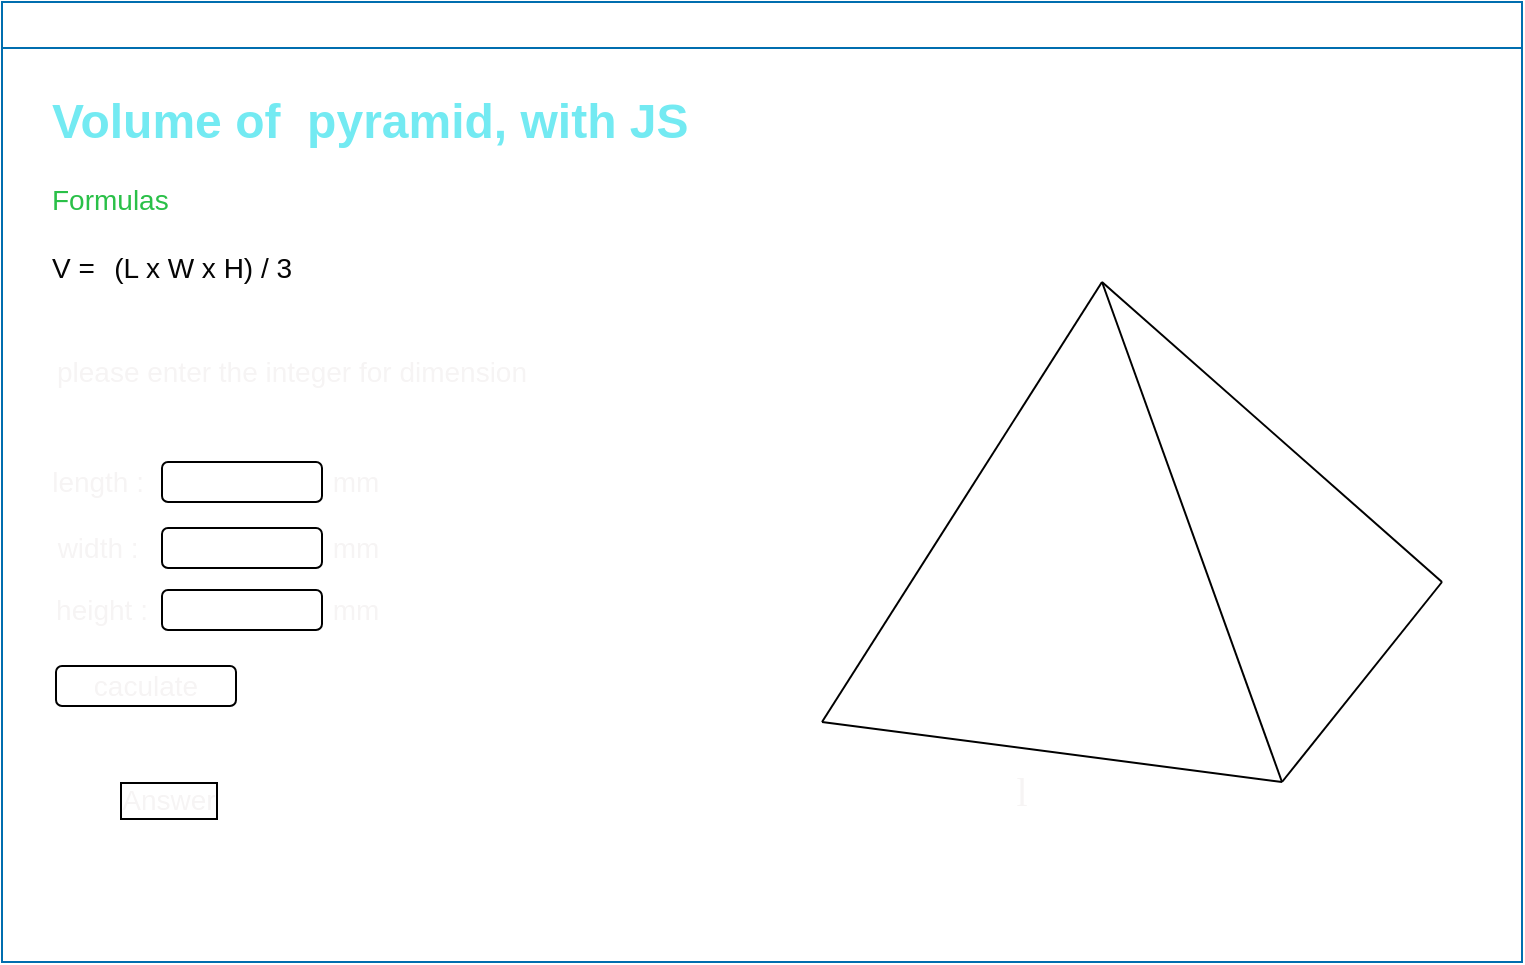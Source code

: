 <mxfile>
    <diagram id="HIP3nbAZw_EuaXWnEj3U" name="Page-1">
        <mxGraphModel dx="696" dy="583" grid="1" gridSize="10" guides="1" tooltips="1" connect="1" arrows="1" fold="1" page="1" pageScale="1" pageWidth="850" pageHeight="1100" math="0" shadow="0">
            <root>
                <mxCell id="0"/>
                <mxCell id="1" parent="0"/>
                <mxCell id="7" value="http://ics2o.mths.ca" style="swimlane;whiteSpace=wrap;html=1;fillColor=none;fontColor=#ffffff;strokeColor=#006EAF;" parent="1" vertex="1">
                    <mxGeometry x="50" y="70" width="760" height="480" as="geometry">
                        <mxRectangle x="40" y="40" width="150" height="30" as="alternateBounds"/>
                    </mxGeometry>
                </mxCell>
                <mxCell id="11" value="&lt;h1&gt;&lt;font color=&quot;#73eaf2&quot;&gt;Volume of&amp;nbsp; pyramid, with JS&lt;/font&gt;&lt;/h1&gt;&lt;div style=&quot;font-size: 14px;&quot;&gt;&lt;font style=&quot;font-size: 14px;&quot; color=&quot;#2ac048&quot;&gt;Formulas&lt;/font&gt;&lt;/div&gt;&lt;div style=&quot;font-size: 14px;&quot;&gt;&lt;font style=&quot;font-size: 14px;&quot; color=&quot;#2ac048&quot;&gt;&lt;br&gt;&lt;/font&gt;&lt;/div&gt;&lt;div style=&quot;font-size: 14px;&quot;&gt;&lt;font style=&quot;font-size: 14px;&quot;&gt;&lt;font color=&quot;#050505&quot;&gt;V =&amp;nbsp;&lt;span style=&quot;white-space: pre;&quot;&gt;&#9;&lt;/span&gt;(L x W x H) / 3&lt;/font&gt;&lt;/font&gt;&lt;/div&gt;&lt;div style=&quot;font-size: 14px;&quot;&gt;&lt;font style=&quot;font-size: 14px;&quot; color=&quot;#2ac048&quot;&gt;&lt;span style=&quot;white-space: pre;&quot;&gt;&lt;font style=&quot;font-size: 14px;&quot;&gt;&#9;&lt;/font&gt;&lt;/span&gt;&lt;br&gt;&lt;/font&gt;&lt;/div&gt;" style="text;html=1;strokeColor=none;fillColor=none;spacing=5;spacingTop=-20;whiteSpace=wrap;overflow=hidden;rounded=0;" vertex="1" parent="7">
                    <mxGeometry x="20" y="40" width="390" height="120" as="geometry"/>
                </mxCell>
                <mxCell id="13" value="&lt;font style=&quot;&quot; color=&quot;#f6f4f4&quot;&gt;please enter the integer for dimension&lt;/font&gt;" style="text;html=1;strokeColor=none;fillColor=none;align=center;verticalAlign=middle;whiteSpace=wrap;rounded=0;labelBackgroundColor=none;fontSize=14;fontColor=#050505;" vertex="1" parent="7">
                    <mxGeometry x="20" y="170" width="250" height="30" as="geometry"/>
                </mxCell>
                <mxCell id="15" value="" style="rounded=1;whiteSpace=wrap;html=1;labelBackgroundColor=#000000;fontSize=14;fontColor=#f6f4f4;fillColor=none;" vertex="1" parent="7">
                    <mxGeometry x="80" y="230" width="80" height="20" as="geometry"/>
                </mxCell>
                <mxCell id="19" value="length :&amp;nbsp;" style="text;html=1;strokeColor=none;fillColor=none;align=center;verticalAlign=middle;whiteSpace=wrap;rounded=0;labelBackgroundColor=none;fontSize=14;fontColor=#f6f4f4;fillStyle=auto;gradientColor=none;glass=0;labelBorderColor=none;" vertex="1" parent="7">
                    <mxGeometry x="20" y="225" width="60" height="30" as="geometry"/>
                </mxCell>
                <mxCell id="28" value="caculate" style="rounded=1;whiteSpace=wrap;html=1;glass=0;labelBackgroundColor=none;labelBorderColor=none;fillStyle=auto;fontSize=14;fontColor=#f6f4f4;fillColor=none;gradientColor=none;" vertex="1" parent="7">
                    <mxGeometry x="27" y="332" width="90" height="20" as="geometry"/>
                </mxCell>
                <mxCell id="29" value="Answer" style="text;html=1;strokeColor=none;fillColor=none;align=center;verticalAlign=middle;whiteSpace=wrap;rounded=0;glass=0;labelBackgroundColor=none;labelBorderColor=default;fillStyle=auto;fontSize=14;fontColor=#f6f4f4;" vertex="1" parent="7">
                    <mxGeometry x="17" y="389" width="133" height="20" as="geometry"/>
                </mxCell>
                <mxCell id="36" value="l" style="text;html=1;strokeColor=none;fillColor=none;align=center;verticalAlign=middle;whiteSpace=wrap;rounded=0;glass=0;labelBackgroundColor=none;labelBorderColor=none;fillStyle=auto;fontSize=20;fontColor=#f6f4f4;fontFamily=Lucida Console;" vertex="1" parent="7">
                    <mxGeometry x="480" y="379" width="60" height="30" as="geometry"/>
                </mxCell>
                <mxCell id="21" value="" style="rounded=1;whiteSpace=wrap;html=1;labelBackgroundColor=#000000;fontSize=14;fontColor=#f6f4f4;fillColor=none;" vertex="1" parent="1">
                    <mxGeometry x="130" y="333" width="80" height="20" as="geometry"/>
                </mxCell>
                <mxCell id="22" value="width :&amp;nbsp;" style="text;html=1;strokeColor=none;fillColor=none;align=center;verticalAlign=middle;whiteSpace=wrap;rounded=0;labelBackgroundColor=none;fontSize=14;fontColor=#f6f4f4;fillStyle=auto;gradientColor=none;glass=0;labelBorderColor=none;" vertex="1" parent="1">
                    <mxGeometry x="70" y="328" width="60" height="30" as="geometry"/>
                </mxCell>
                <mxCell id="23" value="" style="rounded=1;whiteSpace=wrap;html=1;labelBackgroundColor=#000000;fontSize=14;fontColor=#f6f4f4;fillColor=none;" vertex="1" parent="1">
                    <mxGeometry x="130" y="364" width="80" height="20" as="geometry"/>
                </mxCell>
                <mxCell id="24" value="height :" style="text;html=1;strokeColor=none;fillColor=none;align=center;verticalAlign=middle;whiteSpace=wrap;rounded=0;labelBackgroundColor=none;fontSize=14;fontColor=#f6f4f4;fillStyle=auto;gradientColor=none;glass=0;labelBorderColor=none;" vertex="1" parent="1">
                    <mxGeometry x="70" y="359" width="60" height="30" as="geometry"/>
                </mxCell>
                <mxCell id="25" value="mm" style="text;html=1;strokeColor=none;fillColor=none;align=center;verticalAlign=middle;whiteSpace=wrap;rounded=0;labelBackgroundColor=none;fontSize=14;fontColor=#f6f4f4;fillStyle=auto;gradientColor=none;glass=0;labelBorderColor=none;" vertex="1" parent="1">
                    <mxGeometry x="213" y="302" width="28" height="15" as="geometry"/>
                </mxCell>
                <mxCell id="26" value="mm" style="text;html=1;strokeColor=none;fillColor=none;align=center;verticalAlign=middle;whiteSpace=wrap;rounded=0;labelBackgroundColor=none;fontSize=14;fontColor=#f6f4f4;fillStyle=auto;gradientColor=none;glass=0;labelBorderColor=none;" vertex="1" parent="1">
                    <mxGeometry x="213" y="335" width="28" height="15" as="geometry"/>
                </mxCell>
                <mxCell id="27" value="mm" style="text;html=1;strokeColor=none;fillColor=none;align=center;verticalAlign=middle;whiteSpace=wrap;rounded=0;labelBackgroundColor=none;fontSize=14;fontColor=#f6f4f4;fillStyle=auto;gradientColor=none;glass=0;labelBorderColor=none;" vertex="1" parent="1">
                    <mxGeometry x="213" y="366" width="28" height="15" as="geometry"/>
                </mxCell>
                <mxCell id="30" value="" style="endArrow=none;html=1;fontSize=14;fontColor=#f6f4f4;" edge="1" parent="1">
                    <mxGeometry width="50" height="50" relative="1" as="geometry">
                        <mxPoint x="460" y="430" as="sourcePoint"/>
                        <mxPoint x="600" y="210" as="targetPoint"/>
                    </mxGeometry>
                </mxCell>
                <mxCell id="32" value="" style="endArrow=none;html=1;fontSize=14;fontColor=#f6f4f4;" edge="1" parent="1">
                    <mxGeometry width="50" height="50" relative="1" as="geometry">
                        <mxPoint x="460" y="430" as="sourcePoint"/>
                        <mxPoint x="690" y="460" as="targetPoint"/>
                    </mxGeometry>
                </mxCell>
                <mxCell id="33" value="" style="endArrow=none;html=1;fontSize=14;fontColor=#f6f4f4;" edge="1" parent="1">
                    <mxGeometry width="50" height="50" relative="1" as="geometry">
                        <mxPoint x="690" y="460" as="sourcePoint"/>
                        <mxPoint x="600" y="210" as="targetPoint"/>
                    </mxGeometry>
                </mxCell>
                <mxCell id="34" value="" style="endArrow=none;html=1;fontSize=14;fontColor=#f6f4f4;" edge="1" parent="1">
                    <mxGeometry width="50" height="50" relative="1" as="geometry">
                        <mxPoint x="690" y="460" as="sourcePoint"/>
                        <mxPoint x="770" y="360" as="targetPoint"/>
                    </mxGeometry>
                </mxCell>
                <mxCell id="35" value="" style="endArrow=none;html=1;fontSize=14;fontColor=#f6f4f4;" edge="1" parent="1">
                    <mxGeometry width="50" height="50" relative="1" as="geometry">
                        <mxPoint x="770" y="360" as="sourcePoint"/>
                        <mxPoint x="600" y="210" as="targetPoint"/>
                    </mxGeometry>
                </mxCell>
            </root>
        </mxGraphModel>
    </diagram>
</mxfile>